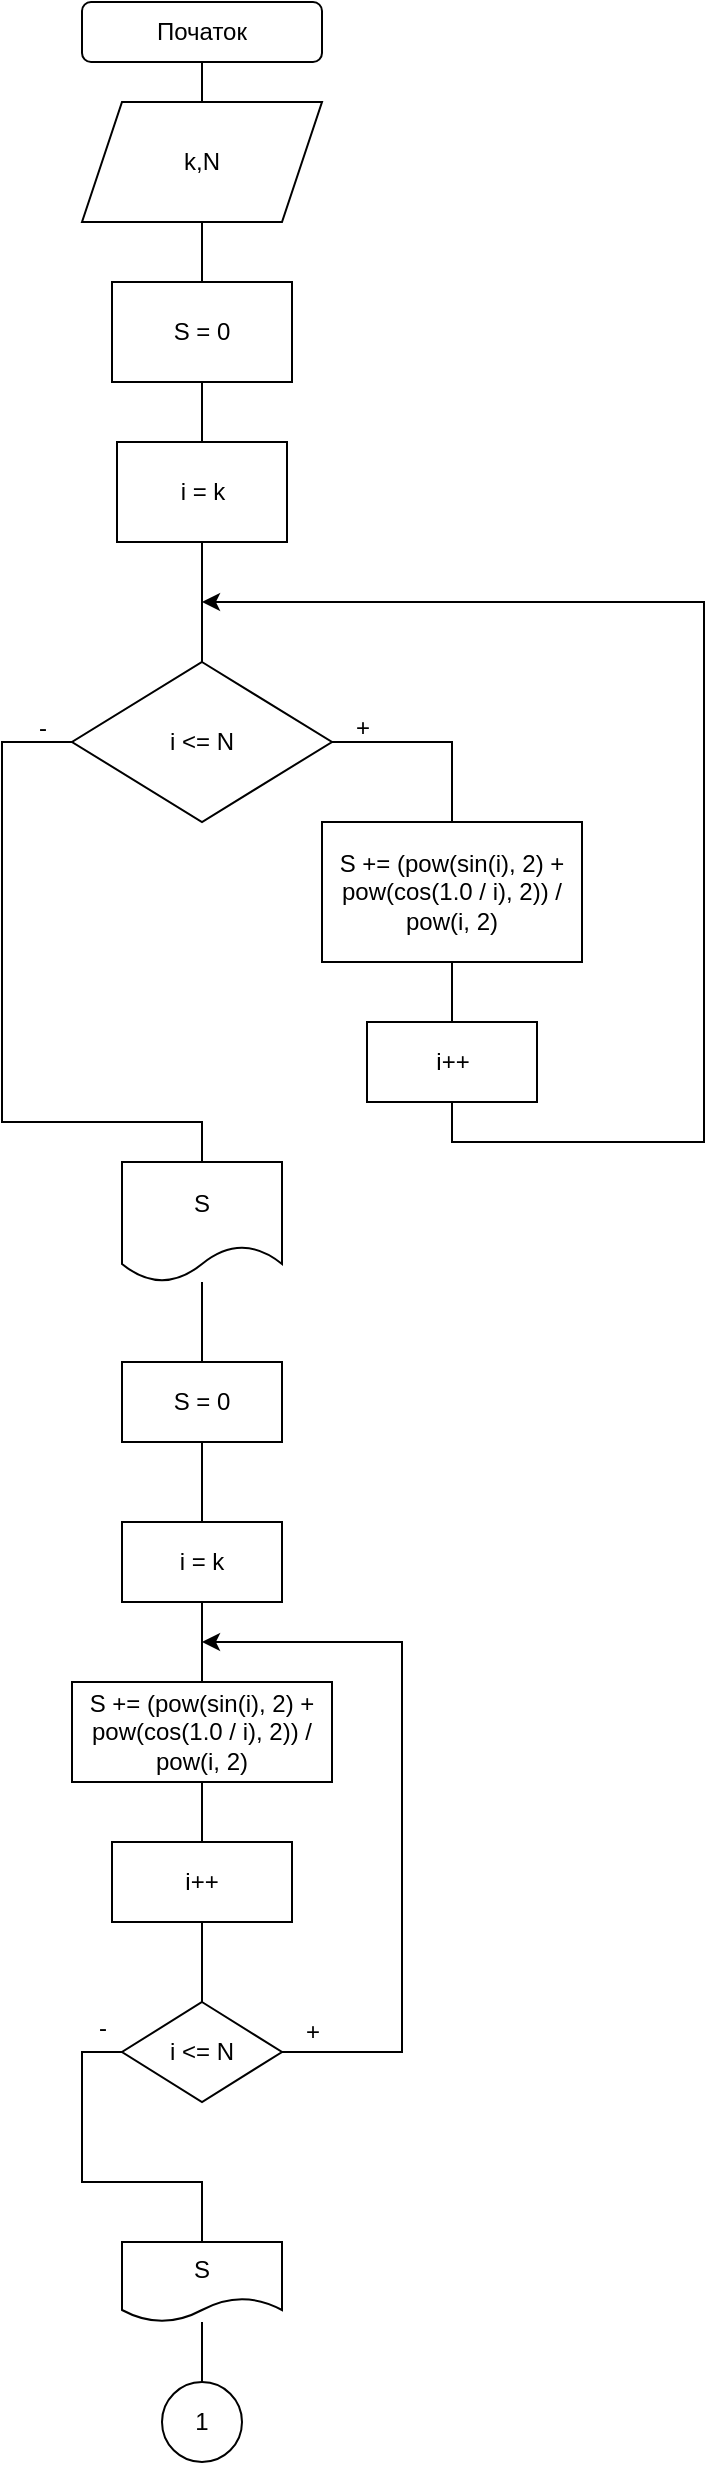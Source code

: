 <mxfile version="24.7.16" pages="2">
  <diagram name="Сторінка-1" id="6xHzRucLuQG_TqQ5uME2">
    <mxGraphModel dx="1164" dy="522" grid="1" gridSize="10" guides="1" tooltips="1" connect="1" arrows="1" fold="1" page="1" pageScale="1" pageWidth="1169" pageHeight="1654" math="0" shadow="0">
      <root>
        <mxCell id="0" />
        <mxCell id="1" parent="0" />
        <mxCell id="hR1AZismbLlT52TbBMgr-2" value="" style="edgeStyle=orthogonalEdgeStyle;rounded=0;orthogonalLoop=1;jettySize=auto;html=1;endArrow=none;endFill=0;" edge="1" parent="1" source="ke0xS92TnUmCLN86qtFM-1" target="hR1AZismbLlT52TbBMgr-1">
          <mxGeometry relative="1" as="geometry" />
        </mxCell>
        <mxCell id="ke0xS92TnUmCLN86qtFM-1" value="Початок" style="rounded=1;whiteSpace=wrap;html=1;" parent="1" vertex="1">
          <mxGeometry x="520" y="40" width="120" height="30" as="geometry" />
        </mxCell>
        <mxCell id="hR1AZismbLlT52TbBMgr-4" value="" style="edgeStyle=orthogonalEdgeStyle;shape=connector;rounded=0;orthogonalLoop=1;jettySize=auto;html=1;strokeColor=default;align=center;verticalAlign=middle;fontFamily=Helvetica;fontSize=11;fontColor=default;labelBackgroundColor=default;endArrow=none;endFill=0;" edge="1" parent="1" source="hR1AZismbLlT52TbBMgr-1" target="hR1AZismbLlT52TbBMgr-3">
          <mxGeometry relative="1" as="geometry" />
        </mxCell>
        <mxCell id="hR1AZismbLlT52TbBMgr-1" value="k,N" style="shape=parallelogram;perimeter=parallelogramPerimeter;whiteSpace=wrap;html=1;fixedSize=1;" vertex="1" parent="1">
          <mxGeometry x="520" y="90" width="120" height="60" as="geometry" />
        </mxCell>
        <mxCell id="hR1AZismbLlT52TbBMgr-6" value="" style="edgeStyle=orthogonalEdgeStyle;shape=connector;rounded=0;orthogonalLoop=1;jettySize=auto;html=1;strokeColor=default;align=center;verticalAlign=middle;fontFamily=Helvetica;fontSize=11;fontColor=default;labelBackgroundColor=default;endArrow=none;endFill=0;" edge="1" parent="1" source="hR1AZismbLlT52TbBMgr-3" target="hR1AZismbLlT52TbBMgr-5">
          <mxGeometry relative="1" as="geometry" />
        </mxCell>
        <mxCell id="hR1AZismbLlT52TbBMgr-3" value="S = 0" style="whiteSpace=wrap;html=1;" vertex="1" parent="1">
          <mxGeometry x="535" y="180" width="90" height="50" as="geometry" />
        </mxCell>
        <mxCell id="hR1AZismbLlT52TbBMgr-8" value="" style="edgeStyle=orthogonalEdgeStyle;shape=connector;rounded=0;orthogonalLoop=1;jettySize=auto;html=1;strokeColor=default;align=center;verticalAlign=middle;fontFamily=Helvetica;fontSize=12;fontColor=default;labelBackgroundColor=default;endArrow=none;endFill=0;" edge="1" parent="1" source="hR1AZismbLlT52TbBMgr-5" target="hR1AZismbLlT52TbBMgr-7">
          <mxGeometry relative="1" as="geometry" />
        </mxCell>
        <mxCell id="hR1AZismbLlT52TbBMgr-5" value="i = k" style="whiteSpace=wrap;html=1;" vertex="1" parent="1">
          <mxGeometry x="537.5" y="260" width="85" height="50" as="geometry" />
        </mxCell>
        <mxCell id="hR1AZismbLlT52TbBMgr-10" value="" style="edgeStyle=orthogonalEdgeStyle;shape=connector;rounded=0;orthogonalLoop=1;jettySize=auto;html=1;strokeColor=default;align=center;verticalAlign=middle;fontFamily=Helvetica;fontSize=12;fontColor=default;labelBackgroundColor=default;endArrow=none;endFill=0;" edge="1" parent="1" source="hR1AZismbLlT52TbBMgr-7" target="hR1AZismbLlT52TbBMgr-9">
          <mxGeometry relative="1" as="geometry">
            <Array as="points">
              <mxPoint x="705" y="410" />
            </Array>
          </mxGeometry>
        </mxCell>
        <mxCell id="hR1AZismbLlT52TbBMgr-16" style="edgeStyle=orthogonalEdgeStyle;shape=connector;rounded=0;orthogonalLoop=1;jettySize=auto;html=1;strokeColor=default;align=center;verticalAlign=middle;fontFamily=Helvetica;fontSize=12;fontColor=default;labelBackgroundColor=default;endArrow=none;endFill=0;" edge="1" parent="1" source="hR1AZismbLlT52TbBMgr-7">
          <mxGeometry relative="1" as="geometry">
            <mxPoint x="580" y="620" as="targetPoint" />
            <Array as="points">
              <mxPoint x="480" y="410" />
              <mxPoint x="480" y="600" />
              <mxPoint x="580" y="600" />
            </Array>
          </mxGeometry>
        </mxCell>
        <mxCell id="hR1AZismbLlT52TbBMgr-7" value="i &amp;lt;= N" style="rhombus;whiteSpace=wrap;html=1;" vertex="1" parent="1">
          <mxGeometry x="515" y="370" width="130" height="80" as="geometry" />
        </mxCell>
        <mxCell id="hR1AZismbLlT52TbBMgr-13" value="" style="edgeStyle=orthogonalEdgeStyle;shape=connector;rounded=0;orthogonalLoop=1;jettySize=auto;html=1;strokeColor=default;align=center;verticalAlign=middle;fontFamily=Helvetica;fontSize=12;fontColor=default;labelBackgroundColor=default;endArrow=none;endFill=0;" edge="1" parent="1" source="hR1AZismbLlT52TbBMgr-9" target="hR1AZismbLlT52TbBMgr-12">
          <mxGeometry relative="1" as="geometry" />
        </mxCell>
        <mxCell id="hR1AZismbLlT52TbBMgr-9" value="S += (pow(sin(i), 2) + pow(cos(1.0 / i), 2)) / pow(i, 2)" style="whiteSpace=wrap;html=1;" vertex="1" parent="1">
          <mxGeometry x="640" y="450" width="130" height="70" as="geometry" />
        </mxCell>
        <mxCell id="hR1AZismbLlT52TbBMgr-14" style="edgeStyle=orthogonalEdgeStyle;shape=connector;rounded=0;orthogonalLoop=1;jettySize=auto;html=1;strokeColor=default;align=center;verticalAlign=middle;fontFamily=Helvetica;fontSize=12;fontColor=default;labelBackgroundColor=default;endArrow=classic;endFill=1;" edge="1" parent="1" source="hR1AZismbLlT52TbBMgr-12">
          <mxGeometry relative="1" as="geometry">
            <mxPoint x="580" y="340" as="targetPoint" />
            <Array as="points">
              <mxPoint x="705" y="610" />
              <mxPoint x="831" y="610" />
              <mxPoint x="831" y="340" />
            </Array>
          </mxGeometry>
        </mxCell>
        <mxCell id="hR1AZismbLlT52TbBMgr-12" value="i++" style="whiteSpace=wrap;html=1;" vertex="1" parent="1">
          <mxGeometry x="662.5" y="550" width="85" height="40" as="geometry" />
        </mxCell>
        <mxCell id="hR1AZismbLlT52TbBMgr-21" value="" style="edgeStyle=orthogonalEdgeStyle;shape=connector;rounded=0;orthogonalLoop=1;jettySize=auto;html=1;strokeColor=default;align=center;verticalAlign=middle;fontFamily=Helvetica;fontSize=12;fontColor=default;labelBackgroundColor=default;endArrow=none;endFill=0;" edge="1" parent="1" source="hR1AZismbLlT52TbBMgr-17" target="hR1AZismbLlT52TbBMgr-20">
          <mxGeometry relative="1" as="geometry" />
        </mxCell>
        <mxCell id="hR1AZismbLlT52TbBMgr-17" value="S" style="shape=document;whiteSpace=wrap;html=1;boundedLbl=1;strokeColor=default;align=center;verticalAlign=middle;fontFamily=Helvetica;fontSize=12;fontColor=default;fillColor=default;" vertex="1" parent="1">
          <mxGeometry x="540" y="620" width="80" height="60" as="geometry" />
        </mxCell>
        <mxCell id="hR1AZismbLlT52TbBMgr-18" value="-" style="text;html=1;align=center;verticalAlign=middle;resizable=0;points=[];autosize=1;strokeColor=none;fillColor=none;fontFamily=Helvetica;fontSize=12;fontColor=default;" vertex="1" parent="1">
          <mxGeometry x="485" y="388" width="30" height="30" as="geometry" />
        </mxCell>
        <mxCell id="hR1AZismbLlT52TbBMgr-19" value="+" style="text;html=1;align=center;verticalAlign=middle;resizable=0;points=[];autosize=1;strokeColor=none;fillColor=none;fontFamily=Helvetica;fontSize=12;fontColor=default;" vertex="1" parent="1">
          <mxGeometry x="645" y="388" width="30" height="30" as="geometry" />
        </mxCell>
        <mxCell id="hR1AZismbLlT52TbBMgr-23" value="" style="edgeStyle=orthogonalEdgeStyle;shape=connector;rounded=0;orthogonalLoop=1;jettySize=auto;html=1;strokeColor=default;align=center;verticalAlign=middle;fontFamily=Helvetica;fontSize=12;fontColor=default;labelBackgroundColor=default;endArrow=none;endFill=0;" edge="1" parent="1" source="hR1AZismbLlT52TbBMgr-20" target="hR1AZismbLlT52TbBMgr-22">
          <mxGeometry relative="1" as="geometry" />
        </mxCell>
        <mxCell id="hR1AZismbLlT52TbBMgr-20" value="S = 0" style="whiteSpace=wrap;html=1;" vertex="1" parent="1">
          <mxGeometry x="540" y="720" width="80" height="40" as="geometry" />
        </mxCell>
        <mxCell id="hR1AZismbLlT52TbBMgr-25" value="" style="edgeStyle=orthogonalEdgeStyle;shape=connector;rounded=0;orthogonalLoop=1;jettySize=auto;html=1;strokeColor=default;align=center;verticalAlign=middle;fontFamily=Helvetica;fontSize=12;fontColor=default;labelBackgroundColor=default;endArrow=none;endFill=0;" edge="1" parent="1" source="hR1AZismbLlT52TbBMgr-22" target="hR1AZismbLlT52TbBMgr-24">
          <mxGeometry relative="1" as="geometry" />
        </mxCell>
        <mxCell id="hR1AZismbLlT52TbBMgr-22" value="i = k" style="whiteSpace=wrap;html=1;" vertex="1" parent="1">
          <mxGeometry x="540" y="800" width="80" height="40" as="geometry" />
        </mxCell>
        <mxCell id="hR1AZismbLlT52TbBMgr-27" value="" style="edgeStyle=orthogonalEdgeStyle;shape=connector;rounded=0;orthogonalLoop=1;jettySize=auto;html=1;strokeColor=default;align=center;verticalAlign=middle;fontFamily=Helvetica;fontSize=12;fontColor=default;labelBackgroundColor=default;endArrow=none;endFill=0;" edge="1" parent="1" source="hR1AZismbLlT52TbBMgr-24" target="hR1AZismbLlT52TbBMgr-26">
          <mxGeometry relative="1" as="geometry" />
        </mxCell>
        <mxCell id="hR1AZismbLlT52TbBMgr-24" value="S += (pow(sin(i), 2) + pow(cos(1.0 / i), 2)) / pow(i, 2)" style="whiteSpace=wrap;html=1;" vertex="1" parent="1">
          <mxGeometry x="515" y="880" width="130" height="50" as="geometry" />
        </mxCell>
        <mxCell id="hR1AZismbLlT52TbBMgr-29" value="" style="edgeStyle=orthogonalEdgeStyle;shape=connector;rounded=0;orthogonalLoop=1;jettySize=auto;html=1;strokeColor=default;align=center;verticalAlign=middle;fontFamily=Helvetica;fontSize=12;fontColor=default;labelBackgroundColor=default;endArrow=none;endFill=0;" edge="1" parent="1" source="hR1AZismbLlT52TbBMgr-26" target="hR1AZismbLlT52TbBMgr-28">
          <mxGeometry relative="1" as="geometry" />
        </mxCell>
        <mxCell id="hR1AZismbLlT52TbBMgr-26" value="i++" style="whiteSpace=wrap;html=1;" vertex="1" parent="1">
          <mxGeometry x="535" y="960" width="90" height="40" as="geometry" />
        </mxCell>
        <mxCell id="hR1AZismbLlT52TbBMgr-30" style="shape=connector;rounded=0;orthogonalLoop=1;jettySize=auto;html=1;strokeColor=default;align=center;verticalAlign=middle;fontFamily=Helvetica;fontSize=12;fontColor=default;labelBackgroundColor=default;endArrow=classic;endFill=1;" edge="1" parent="1" source="hR1AZismbLlT52TbBMgr-28">
          <mxGeometry relative="1" as="geometry">
            <mxPoint x="580" y="860" as="targetPoint" />
            <Array as="points">
              <mxPoint x="680" y="1065" />
              <mxPoint x="680" y="860" />
            </Array>
          </mxGeometry>
        </mxCell>
        <mxCell id="hR1AZismbLlT52TbBMgr-33" style="edgeStyle=orthogonalEdgeStyle;shape=connector;rounded=0;orthogonalLoop=1;jettySize=auto;html=1;entryX=0.5;entryY=0;entryDx=0;entryDy=0;strokeColor=default;align=center;verticalAlign=middle;fontFamily=Helvetica;fontSize=12;fontColor=default;labelBackgroundColor=default;endArrow=none;endFill=0;" edge="1" parent="1" source="hR1AZismbLlT52TbBMgr-28" target="hR1AZismbLlT52TbBMgr-32">
          <mxGeometry relative="1" as="geometry">
            <Array as="points">
              <mxPoint x="520" y="1065" />
              <mxPoint x="520" y="1130" />
              <mxPoint x="580" y="1130" />
            </Array>
          </mxGeometry>
        </mxCell>
        <mxCell id="hR1AZismbLlT52TbBMgr-28" value="i &amp;lt;= N" style="rhombus;whiteSpace=wrap;html=1;" vertex="1" parent="1">
          <mxGeometry x="540" y="1040" width="80" height="50" as="geometry" />
        </mxCell>
        <mxCell id="hR1AZismbLlT52TbBMgr-31" value="+" style="text;html=1;align=center;verticalAlign=middle;resizable=0;points=[];autosize=1;strokeColor=none;fillColor=none;fontFamily=Helvetica;fontSize=12;fontColor=default;" vertex="1" parent="1">
          <mxGeometry x="620" y="1040" width="30" height="30" as="geometry" />
        </mxCell>
        <mxCell id="R_F5F6A8gEanhvQijaEA-2" value="" style="edgeStyle=orthogonalEdgeStyle;shape=connector;rounded=0;orthogonalLoop=1;jettySize=auto;html=1;strokeColor=default;align=center;verticalAlign=middle;fontFamily=Helvetica;fontSize=12;fontColor=default;labelBackgroundColor=default;endArrow=none;endFill=0;" edge="1" parent="1" source="hR1AZismbLlT52TbBMgr-32" target="R_F5F6A8gEanhvQijaEA-1">
          <mxGeometry relative="1" as="geometry" />
        </mxCell>
        <mxCell id="hR1AZismbLlT52TbBMgr-32" value="S" style="shape=document;whiteSpace=wrap;html=1;boundedLbl=1;strokeColor=default;align=center;verticalAlign=middle;fontFamily=Helvetica;fontSize=12;fontColor=default;fillColor=default;" vertex="1" parent="1">
          <mxGeometry x="540" y="1160" width="80" height="40" as="geometry" />
        </mxCell>
        <mxCell id="hR1AZismbLlT52TbBMgr-34" value="-" style="text;html=1;align=center;verticalAlign=middle;resizable=0;points=[];autosize=1;strokeColor=none;fillColor=none;fontFamily=Helvetica;fontSize=12;fontColor=default;" vertex="1" parent="1">
          <mxGeometry x="515" y="1038" width="30" height="30" as="geometry" />
        </mxCell>
        <mxCell id="R_F5F6A8gEanhvQijaEA-1" value="1" style="ellipse;whiteSpace=wrap;html=1;" vertex="1" parent="1">
          <mxGeometry x="560" y="1230" width="40" height="40" as="geometry" />
        </mxCell>
      </root>
    </mxGraphModel>
  </diagram>
  <diagram id="W4yY3m-RZjIluHmoZ1gX" name="Сторінка-2">
    <mxGraphModel dx="1012" dy="454" grid="1" gridSize="10" guides="1" tooltips="1" connect="1" arrows="1" fold="1" page="1" pageScale="1" pageWidth="1654" pageHeight="2336" math="0" shadow="0">
      <root>
        <mxCell id="0" />
        <mxCell id="1" parent="0" />
        <mxCell id="mQqALCPOpecpKsvLzHFs-1" value="" style="edgeStyle=orthogonalEdgeStyle;shape=connector;rounded=0;orthogonalLoop=1;jettySize=auto;html=1;strokeColor=default;align=center;verticalAlign=middle;fontFamily=Helvetica;fontSize=12;fontColor=default;labelBackgroundColor=default;endArrow=none;endFill=0;" edge="1" parent="1" target="mQqALCPOpecpKsvLzHFs-4">
          <mxGeometry relative="1" as="geometry">
            <mxPoint x="590" y="410" as="sourcePoint" />
          </mxGeometry>
        </mxCell>
        <mxCell id="mQqALCPOpecpKsvLzHFs-2" value="" style="edgeStyle=orthogonalEdgeStyle;shape=connector;rounded=0;orthogonalLoop=1;jettySize=auto;html=1;strokeColor=default;align=center;verticalAlign=middle;fontFamily=Helvetica;fontSize=12;fontColor=default;labelBackgroundColor=default;endArrow=none;endFill=0;" edge="1" parent="1" source="mQqALCPOpecpKsvLzHFs-4" target="mQqALCPOpecpKsvLzHFs-6">
          <mxGeometry relative="1" as="geometry">
            <Array as="points">
              <mxPoint x="715" y="510" />
            </Array>
          </mxGeometry>
        </mxCell>
        <mxCell id="mQqALCPOpecpKsvLzHFs-3" style="edgeStyle=orthogonalEdgeStyle;shape=connector;rounded=0;orthogonalLoop=1;jettySize=auto;html=1;strokeColor=default;align=center;verticalAlign=middle;fontFamily=Helvetica;fontSize=12;fontColor=default;labelBackgroundColor=default;endArrow=none;endFill=0;" edge="1" parent="1" source="mQqALCPOpecpKsvLzHFs-4">
          <mxGeometry relative="1" as="geometry">
            <mxPoint x="590" y="720" as="targetPoint" />
            <Array as="points">
              <mxPoint x="490" y="510" />
              <mxPoint x="490" y="700" />
              <mxPoint x="590" y="700" />
            </Array>
          </mxGeometry>
        </mxCell>
        <mxCell id="mQqALCPOpecpKsvLzHFs-4" value="i &amp;lt;= N" style="rhombus;whiteSpace=wrap;html=1;" vertex="1" parent="1">
          <mxGeometry x="525" y="470" width="130" height="80" as="geometry" />
        </mxCell>
        <mxCell id="mQqALCPOpecpKsvLzHFs-5" value="" style="edgeStyle=orthogonalEdgeStyle;shape=connector;rounded=0;orthogonalLoop=1;jettySize=auto;html=1;strokeColor=default;align=center;verticalAlign=middle;fontFamily=Helvetica;fontSize=12;fontColor=default;labelBackgroundColor=default;endArrow=none;endFill=0;" edge="1" parent="1" source="mQqALCPOpecpKsvLzHFs-6" target="mQqALCPOpecpKsvLzHFs-8">
          <mxGeometry relative="1" as="geometry" />
        </mxCell>
        <mxCell id="mQqALCPOpecpKsvLzHFs-6" value="S += (pow(sin(i), 2) + pow(cos(1.0 / i), 2)) / pow(i, 2)" style="whiteSpace=wrap;html=1;" vertex="1" parent="1">
          <mxGeometry x="650" y="550" width="130" height="60" as="geometry" />
        </mxCell>
        <mxCell id="mQqALCPOpecpKsvLzHFs-7" style="edgeStyle=orthogonalEdgeStyle;shape=connector;rounded=0;orthogonalLoop=1;jettySize=auto;html=1;strokeColor=default;align=center;verticalAlign=middle;fontFamily=Helvetica;fontSize=12;fontColor=default;labelBackgroundColor=default;endArrow=classic;endFill=1;" edge="1" parent="1" source="mQqALCPOpecpKsvLzHFs-8">
          <mxGeometry relative="1" as="geometry">
            <mxPoint x="590" y="440" as="targetPoint" />
            <Array as="points">
              <mxPoint x="715" y="710" />
              <mxPoint x="841" y="710" />
              <mxPoint x="841" y="440" />
            </Array>
          </mxGeometry>
        </mxCell>
        <mxCell id="mQqALCPOpecpKsvLzHFs-8" value="i++" style="whiteSpace=wrap;html=1;" vertex="1" parent="1">
          <mxGeometry x="672.5" y="650" width="85" height="40" as="geometry" />
        </mxCell>
        <mxCell id="mQqALCPOpecpKsvLzHFs-9" value="" style="edgeStyle=orthogonalEdgeStyle;shape=connector;rounded=0;orthogonalLoop=1;jettySize=auto;html=1;strokeColor=default;align=center;verticalAlign=middle;fontFamily=Helvetica;fontSize=12;fontColor=default;labelBackgroundColor=default;endArrow=none;endFill=0;" edge="1" parent="1" source="mQqALCPOpecpKsvLzHFs-10" target="mQqALCPOpecpKsvLzHFs-13">
          <mxGeometry relative="1" as="geometry" />
        </mxCell>
        <mxCell id="mQqALCPOpecpKsvLzHFs-10" value="S" style="shape=document;whiteSpace=wrap;html=1;boundedLbl=1;strokeColor=default;align=center;verticalAlign=middle;fontFamily=Helvetica;fontSize=12;fontColor=default;fillColor=default;" vertex="1" parent="1">
          <mxGeometry x="550" y="720" width="80" height="60" as="geometry" />
        </mxCell>
        <mxCell id="mQqALCPOpecpKsvLzHFs-11" value="-" style="text;html=1;align=center;verticalAlign=middle;resizable=0;points=[];autosize=1;strokeColor=none;fillColor=none;fontFamily=Helvetica;fontSize=12;fontColor=default;" vertex="1" parent="1">
          <mxGeometry x="495" y="488" width="30" height="30" as="geometry" />
        </mxCell>
        <mxCell id="mQqALCPOpecpKsvLzHFs-12" value="+" style="text;html=1;align=center;verticalAlign=middle;resizable=0;points=[];autosize=1;strokeColor=none;fillColor=none;fontFamily=Helvetica;fontSize=12;fontColor=default;" vertex="1" parent="1">
          <mxGeometry x="655" y="488" width="30" height="30" as="geometry" />
        </mxCell>
        <mxCell id="poBT3V6EOLIVD0Jac9k--11" value="" style="edgeStyle=orthogonalEdgeStyle;shape=connector;rounded=0;orthogonalLoop=1;jettySize=auto;html=1;strokeColor=default;align=center;verticalAlign=middle;fontFamily=Helvetica;fontSize=12;fontColor=default;labelBackgroundColor=default;endArrow=none;endFill=0;" edge="1" parent="1" source="mQqALCPOpecpKsvLzHFs-13" target="poBT3V6EOLIVD0Jac9k--10">
          <mxGeometry relative="1" as="geometry" />
        </mxCell>
        <mxCell id="mQqALCPOpecpKsvLzHFs-13" value="S = 0" style="whiteSpace=wrap;html=1;" vertex="1" parent="1">
          <mxGeometry x="550" y="820" width="80" height="40" as="geometry" />
        </mxCell>
        <mxCell id="poBT3V6EOLIVD0Jac9k--5" value="" style="edgeStyle=orthogonalEdgeStyle;shape=connector;rounded=0;orthogonalLoop=1;jettySize=auto;html=1;strokeColor=default;align=center;verticalAlign=middle;fontFamily=Helvetica;fontSize=12;fontColor=default;labelBackgroundColor=default;endArrow=none;endFill=0;" edge="1" parent="1" target="poBT3V6EOLIVD0Jac9k--7">
          <mxGeometry relative="1" as="geometry">
            <mxPoint x="590" y="240" as="sourcePoint" />
          </mxGeometry>
        </mxCell>
        <mxCell id="poBT3V6EOLIVD0Jac9k--6" value="" style="edgeStyle=orthogonalEdgeStyle;shape=connector;rounded=0;orthogonalLoop=1;jettySize=auto;html=1;strokeColor=default;align=center;verticalAlign=middle;fontFamily=Helvetica;fontSize=12;fontColor=default;labelBackgroundColor=default;endArrow=none;endFill=0;" edge="1" parent="1" source="poBT3V6EOLIVD0Jac9k--7" target="poBT3V6EOLIVD0Jac9k--8">
          <mxGeometry relative="1" as="geometry" />
        </mxCell>
        <mxCell id="poBT3V6EOLIVD0Jac9k--7" value="S = 0" style="whiteSpace=wrap;html=1;" vertex="1" parent="1">
          <mxGeometry x="550" y="280" width="80" height="40" as="geometry" />
        </mxCell>
        <mxCell id="poBT3V6EOLIVD0Jac9k--8" value="i = k" style="whiteSpace=wrap;html=1;" vertex="1" parent="1">
          <mxGeometry x="550" y="360" width="80" height="40" as="geometry" />
        </mxCell>
        <mxCell id="poBT3V6EOLIVD0Jac9k--9" value="1" style="ellipse;whiteSpace=wrap;html=1;aspect=fixed;strokeColor=default;align=center;verticalAlign=middle;fontFamily=Helvetica;fontSize=12;fontColor=default;fillColor=default;" vertex="1" parent="1">
          <mxGeometry x="575" y="210" width="30" height="30" as="geometry" />
        </mxCell>
        <mxCell id="poBT3V6EOLIVD0Jac9k--10" value="i = N" style="whiteSpace=wrap;html=1;" vertex="1" parent="1">
          <mxGeometry x="550" y="900" width="80" height="40" as="geometry" />
        </mxCell>
        <mxCell id="poBT3V6EOLIVD0Jac9k--14" value="" style="edgeStyle=orthogonalEdgeStyle;shape=connector;rounded=0;orthogonalLoop=1;jettySize=auto;html=1;strokeColor=default;align=center;verticalAlign=middle;fontFamily=Helvetica;fontSize=12;fontColor=default;labelBackgroundColor=default;endArrow=none;endFill=0;movable=1;resizable=1;rotatable=1;deletable=1;editable=1;locked=0;connectable=1;exitX=0.5;exitY=1;exitDx=0;exitDy=0;" edge="1" parent="1" target="poBT3V6EOLIVD0Jac9k--17" source="poBT3V6EOLIVD0Jac9k--10">
          <mxGeometry relative="1" as="geometry">
            <mxPoint x="589.46" y="968" as="sourcePoint" />
          </mxGeometry>
        </mxCell>
        <mxCell id="poBT3V6EOLIVD0Jac9k--15" value="" style="edgeStyle=orthogonalEdgeStyle;shape=connector;rounded=0;orthogonalLoop=1;jettySize=auto;html=1;strokeColor=default;align=center;verticalAlign=middle;fontFamily=Helvetica;fontSize=12;fontColor=default;labelBackgroundColor=default;endArrow=none;endFill=0;movable=1;resizable=1;rotatable=1;deletable=1;editable=1;locked=0;connectable=1;" edge="1" parent="1" source="poBT3V6EOLIVD0Jac9k--17" target="poBT3V6EOLIVD0Jac9k--19">
          <mxGeometry relative="1" as="geometry">
            <Array as="points">
              <mxPoint x="715" y="1050" />
            </Array>
          </mxGeometry>
        </mxCell>
        <mxCell id="poBT3V6EOLIVD0Jac9k--16" style="edgeStyle=orthogonalEdgeStyle;shape=connector;rounded=0;orthogonalLoop=1;jettySize=auto;html=1;strokeColor=default;align=center;verticalAlign=middle;fontFamily=Helvetica;fontSize=12;fontColor=default;labelBackgroundColor=default;endArrow=none;endFill=0;movable=1;resizable=1;rotatable=1;deletable=1;editable=1;locked=0;connectable=1;" edge="1" parent="1" source="poBT3V6EOLIVD0Jac9k--17">
          <mxGeometry relative="1" as="geometry">
            <mxPoint x="590.04" y="1260" as="targetPoint" />
            <Array as="points">
              <mxPoint x="495" y="1050" />
              <mxPoint x="495" y="1240" />
              <mxPoint x="595" y="1240" />
            </Array>
          </mxGeometry>
        </mxCell>
        <mxCell id="poBT3V6EOLIVD0Jac9k--17" value="i &amp;lt;= N" style="rhombus;whiteSpace=wrap;html=1;movable=1;resizable=1;rotatable=1;deletable=1;editable=1;locked=0;connectable=1;" vertex="1" parent="1">
          <mxGeometry x="525" y="1010" width="130" height="80" as="geometry" />
        </mxCell>
        <mxCell id="poBT3V6EOLIVD0Jac9k--18" value="" style="edgeStyle=orthogonalEdgeStyle;shape=connector;rounded=0;orthogonalLoop=1;jettySize=auto;html=1;strokeColor=default;align=center;verticalAlign=middle;fontFamily=Helvetica;fontSize=12;fontColor=default;labelBackgroundColor=default;endArrow=none;endFill=0;movable=1;resizable=1;rotatable=1;deletable=1;editable=1;locked=0;connectable=1;" edge="1" parent="1" source="poBT3V6EOLIVD0Jac9k--19" target="poBT3V6EOLIVD0Jac9k--21">
          <mxGeometry relative="1" as="geometry" />
        </mxCell>
        <mxCell id="poBT3V6EOLIVD0Jac9k--19" value="S += (pow(sin(i), 2) + pow(cos(1.0 / i), 2)) / pow(i, 2)" style="whiteSpace=wrap;html=1;movable=1;resizable=1;rotatable=1;deletable=1;editable=1;locked=0;connectable=1;" vertex="1" parent="1">
          <mxGeometry x="650" y="1090" width="130" height="60" as="geometry" />
        </mxCell>
        <mxCell id="poBT3V6EOLIVD0Jac9k--20" style="edgeStyle=orthogonalEdgeStyle;shape=connector;rounded=0;orthogonalLoop=1;jettySize=auto;html=1;strokeColor=default;align=center;verticalAlign=middle;fontFamily=Helvetica;fontSize=12;fontColor=default;labelBackgroundColor=default;endArrow=classic;endFill=1;movable=1;resizable=1;rotatable=1;deletable=1;editable=1;locked=0;connectable=1;" edge="1" parent="1" source="poBT3V6EOLIVD0Jac9k--21">
          <mxGeometry relative="1" as="geometry">
            <mxPoint x="590.04" y="980" as="targetPoint" />
            <Array as="points">
              <mxPoint x="715" y="1250" />
              <mxPoint x="845" y="1250" />
              <mxPoint x="845" y="980" />
            </Array>
          </mxGeometry>
        </mxCell>
        <mxCell id="poBT3V6EOLIVD0Jac9k--21" value="i++" style="whiteSpace=wrap;html=1;movable=1;resizable=1;rotatable=1;deletable=1;editable=1;locked=0;connectable=1;" vertex="1" parent="1">
          <mxGeometry x="670" y="1190" width="90" height="40" as="geometry" />
        </mxCell>
        <mxCell id="poBT3V6EOLIVD0Jac9k--26" value="" style="edgeStyle=orthogonalEdgeStyle;shape=connector;rounded=0;orthogonalLoop=1;jettySize=auto;html=1;strokeColor=default;align=center;verticalAlign=middle;fontFamily=Helvetica;fontSize=12;fontColor=default;labelBackgroundColor=default;endArrow=none;endFill=0;" edge="1" parent="1" source="poBT3V6EOLIVD0Jac9k--22" target="poBT3V6EOLIVD0Jac9k--25">
          <mxGeometry relative="1" as="geometry" />
        </mxCell>
        <mxCell id="poBT3V6EOLIVD0Jac9k--22" value="S" style="shape=document;whiteSpace=wrap;html=1;boundedLbl=1;strokeColor=default;align=center;verticalAlign=middle;fontFamily=Helvetica;fontSize=12;fontColor=default;fillColor=default;movable=1;resizable=1;rotatable=1;deletable=1;editable=1;locked=0;connectable=1;" vertex="1" parent="1">
          <mxGeometry x="555" y="1260" width="80" height="60" as="geometry" />
        </mxCell>
        <mxCell id="poBT3V6EOLIVD0Jac9k--23" value="-" style="text;html=1;align=center;verticalAlign=middle;resizable=1;points=[];autosize=1;strokeColor=none;fillColor=none;fontFamily=Helvetica;fontSize=12;fontColor=default;movable=1;rotatable=1;deletable=1;editable=1;locked=0;connectable=1;" vertex="1" parent="1">
          <mxGeometry x="495" y="1030" width="30" height="30" as="geometry" />
        </mxCell>
        <mxCell id="poBT3V6EOLIVD0Jac9k--24" value="+" style="text;html=1;align=center;verticalAlign=middle;resizable=1;points=[];autosize=1;strokeColor=none;fillColor=none;fontFamily=Helvetica;fontSize=12;fontColor=default;movable=1;rotatable=1;deletable=1;editable=1;locked=0;connectable=1;" vertex="1" parent="1">
          <mxGeometry x="655" y="1030" width="30" height="30" as="geometry" />
        </mxCell>
        <mxCell id="poBT3V6EOLIVD0Jac9k--25" value="кінець" style="whiteSpace=wrap;html=1;resizable=1;rounded=1;arcSize=40;" vertex="1" parent="1">
          <mxGeometry x="535" y="1360" width="120" height="40" as="geometry" />
        </mxCell>
      </root>
    </mxGraphModel>
  </diagram>
</mxfile>

